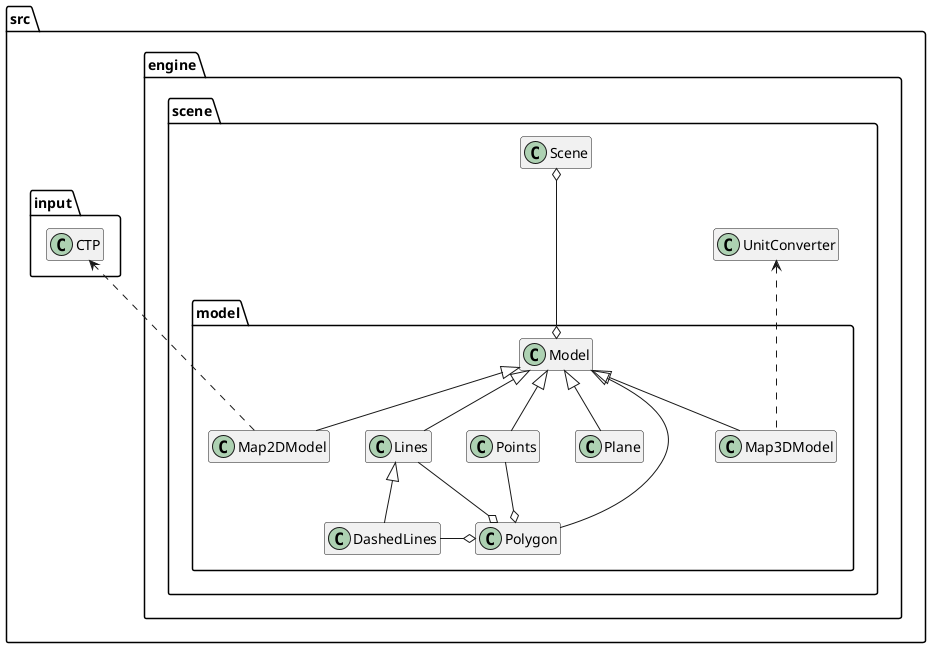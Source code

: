@startuml

' Template file to use to create the diagrams od the packages.
' Every file must have a sub part called INTERNAL with the internal connections of the package and
' a sub part called EXTERNAL with the external parts.

!startsub INTERNAL

package src.engine.scene.model {
        class src.engine.scene.model.Model
        class src.engine.scene.model.Points
        class src.engine.scene.model.Map3DModel
        class src.engine.scene.model.Map2DModel
        class src.engine.scene.model.Lines
        class src.engine.scene.model.Polygon
        class src.engine.scene.model.DashedLines
        class src.engine.scene.model.Plane
    }

src.engine.scene.model.Map2DModel -u-|> src.engine.scene.model.Model
src.engine.scene.model.Map3DModel -u-|> src.engine.scene.model.Model
src.engine.scene.model.Polygon -u-|> src.engine.scene.model.Model
src.engine.scene.model.Points -u-|> src.engine.scene.model.Model
src.engine.scene.model.Lines -u-|> src.engine.scene.model.Model
src.engine.scene.model.Plane -u-|> src.engine.scene.model.Model
src.engine.scene.model.DashedLines -u-|> src.engine.scene.model.Lines
src.engine.scene.model.Points --o src.engine.scene.model.Polygon
src.engine.scene.model.Lines --o src.engine.scene.model.Polygon
src.engine.scene.model.DashedLines -r--o src.engine.scene.model.Polygon

!endsub


!startsub EXTERNAL
    src.engine.scene.model.Model o-u--o src.engine.scene.Scene
    src.engine.scene.model.Map2DModel -u..> src.input.CTP
    src.engine.scene.model.Map3DModel -u..> src.engine.scene.UnitConverter
!endsub


' Code that will affect only the current diagram
' can be messy since will not be imported
hide members


@enduml